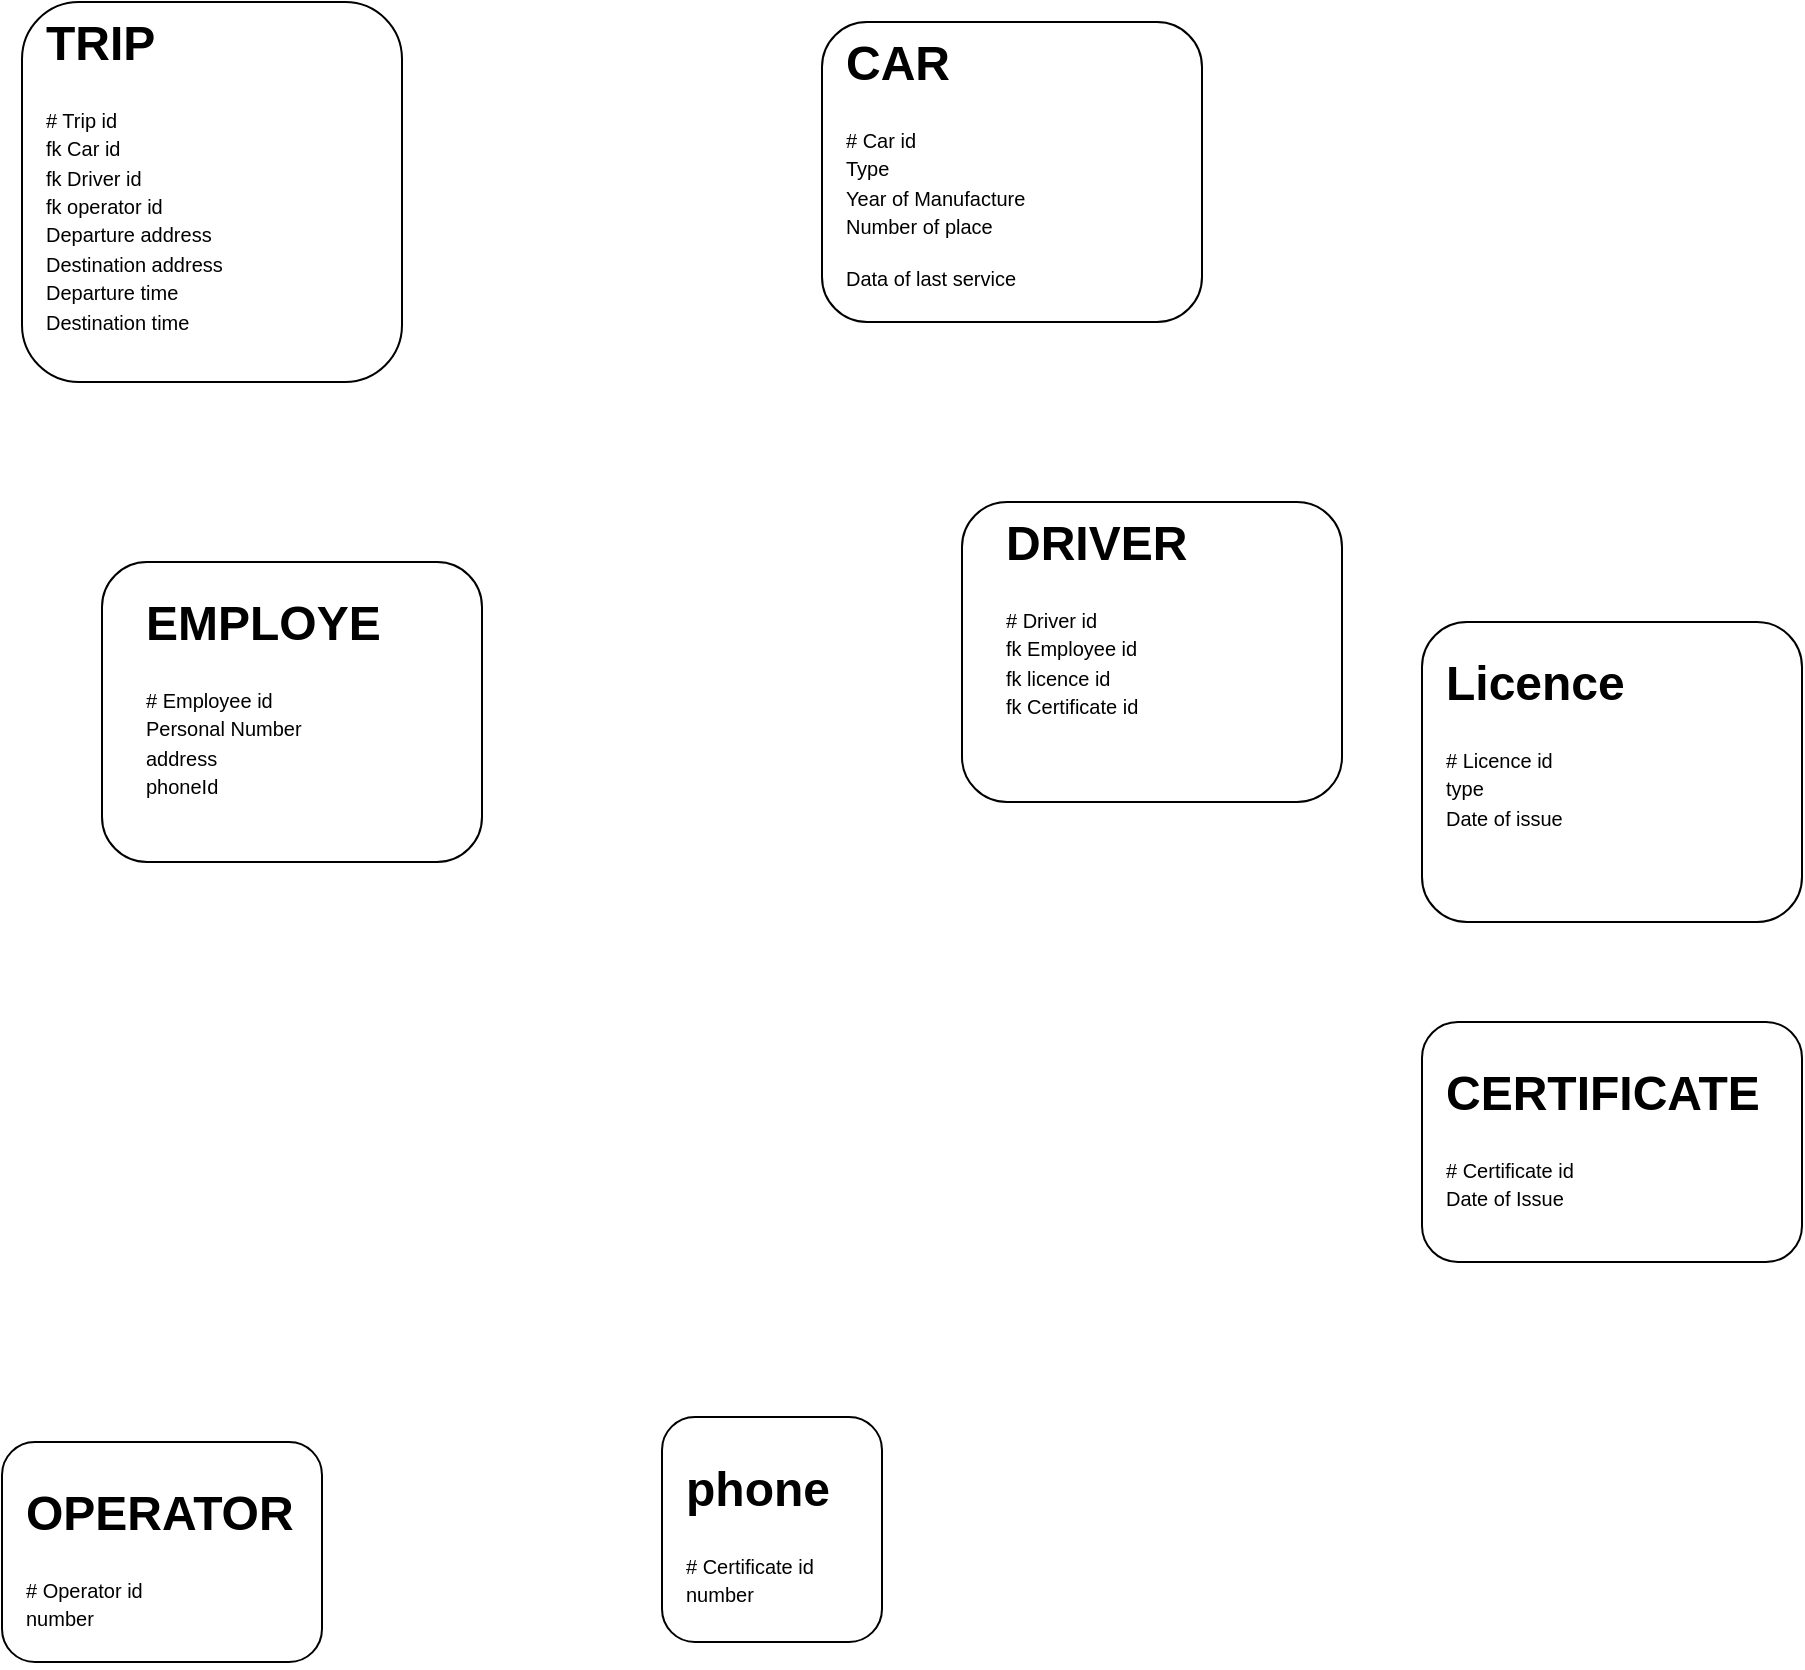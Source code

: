 <mxfile version="24.0.7" type="github">
  <diagram id="R2lEEEUBdFMjLlhIrx00" name="Page-1">
    <mxGraphModel dx="836" dy="469" grid="1" gridSize="10" guides="1" tooltips="1" connect="1" arrows="1" fold="1" page="1" pageScale="1" pageWidth="850" pageHeight="1100" math="0" shadow="0" extFonts="Permanent Marker^https://fonts.googleapis.com/css?family=Permanent+Marker">
      <root>
        <mxCell id="0" />
        <mxCell id="1" parent="0" />
        <mxCell id="gmLKkYJIJeNkMna4f-KU-1" value="" style="rounded=1;whiteSpace=wrap;html=1;" vertex="1" parent="1">
          <mxGeometry x="80" y="310" width="190" height="150" as="geometry" />
        </mxCell>
        <mxCell id="gmLKkYJIJeNkMna4f-KU-2" value="&lt;h1 style=&quot;margin-top: 0px;&quot;&gt;EMPLOYEE&lt;/h1&gt;&lt;p&gt;&lt;span style=&quot;font-size: 10px; background-color: initial;&quot;&gt;# Employee id&lt;/span&gt;&lt;br&gt;&lt;span style=&quot;font-size: 10px; background-color: initial;&quot;&gt;Personal Number&lt;/span&gt;&lt;br&gt;&lt;span style=&quot;background-color: initial; font-size: 10px;&quot;&gt;address&lt;/span&gt;&lt;br&gt;&lt;span style=&quot;background-color: initial; font-size: 10px;&quot;&gt;phoneId&lt;/span&gt;&lt;br&gt;&lt;/p&gt;&lt;p&gt;&lt;br&gt;&lt;/p&gt;&lt;p&gt;&lt;br&gt;&lt;/p&gt;" style="text;html=1;whiteSpace=wrap;overflow=hidden;rounded=0;" vertex="1" parent="1">
          <mxGeometry x="100" y="320" width="120" height="130" as="geometry" />
        </mxCell>
        <mxCell id="gmLKkYJIJeNkMna4f-KU-5" value="" style="rounded=1;whiteSpace=wrap;html=1;" vertex="1" parent="1">
          <mxGeometry x="40" y="30" width="190" height="190" as="geometry" />
        </mxCell>
        <mxCell id="gmLKkYJIJeNkMna4f-KU-6" value="&lt;h1 style=&quot;margin-top: 0px;&quot;&gt;TRIP&lt;/h1&gt;&lt;p&gt;&lt;span style=&quot;background-color: initial; font-size: 10px;&quot;&gt;# Trip id&lt;/span&gt;&lt;br&gt;&lt;span style=&quot;font-size: 10px; background-color: initial;&quot;&gt;fk Car id&lt;/span&gt;&lt;br&gt;&lt;span style=&quot;font-size: 10px; background-color: initial;&quot;&gt;fk Driver id&lt;/span&gt;&lt;br&gt;&lt;span style=&quot;font-size: 10px; background-color: initial;&quot;&gt;fk operator id&lt;/span&gt;&lt;br&gt;&lt;span style=&quot;font-size: 10px; background-color: initial;&quot;&gt;Departure address&lt;/span&gt;&lt;br&gt;&lt;span style=&quot;font-size: 10px; background-color: initial;&quot;&gt;Destination address&lt;/span&gt;&lt;br&gt;&lt;span style=&quot;font-size: 10px; background-color: initial;&quot;&gt;Departure time&lt;/span&gt;&lt;br&gt;&lt;span style=&quot;font-size: 10px; background-color: initial;&quot;&gt;Destination time&lt;/span&gt;&lt;br&gt;&lt;/p&gt;&lt;p&gt;&lt;br&gt;&lt;/p&gt;&lt;p&gt;&lt;br&gt;&lt;/p&gt;" style="text;html=1;whiteSpace=wrap;overflow=hidden;rounded=0;" vertex="1" parent="1">
          <mxGeometry x="50" y="30" width="170" height="170" as="geometry" />
        </mxCell>
        <mxCell id="gmLKkYJIJeNkMna4f-KU-7" value="" style="rounded=1;whiteSpace=wrap;html=1;" vertex="1" parent="1">
          <mxGeometry x="510" y="280" width="190" height="150" as="geometry" />
        </mxCell>
        <mxCell id="gmLKkYJIJeNkMna4f-KU-8" value="&lt;h1 style=&quot;margin-top: 0px;&quot;&gt;DRIVER&lt;/h1&gt;&lt;p&gt;&lt;span style=&quot;background-color: initial; font-size: 10px;&quot;&gt;# Driver id&lt;/span&gt;&lt;br&gt;&lt;span style=&quot;font-size: 10px; background-color: initial;&quot;&gt;fk Employee id&lt;/span&gt;&lt;br&gt;&lt;span style=&quot;font-size: 10px; background-color: initial;&quot;&gt;fk licence id&lt;/span&gt;&lt;br&gt;&lt;span style=&quot;font-size: 10px; background-color: initial;&quot;&gt;fk Certificate id&lt;/span&gt;&lt;br&gt;&lt;/p&gt;&lt;p&gt;&lt;br&gt;&lt;/p&gt;&lt;p&gt;&lt;br&gt;&lt;/p&gt;" style="text;html=1;whiteSpace=wrap;overflow=hidden;rounded=0;" vertex="1" parent="1">
          <mxGeometry x="530" y="280" width="130" height="120" as="geometry" />
        </mxCell>
        <mxCell id="gmLKkYJIJeNkMna4f-KU-9" value="" style="rounded=1;whiteSpace=wrap;html=1;" vertex="1" parent="1">
          <mxGeometry x="440" y="40" width="190" height="150" as="geometry" />
        </mxCell>
        <mxCell id="gmLKkYJIJeNkMna4f-KU-10" value="&lt;h1 style=&quot;margin-top: 0px;&quot;&gt;CAR&lt;/h1&gt;&lt;p&gt;&lt;span style=&quot;font-size: 10px; background-color: initial;&quot;&gt;# Car id&lt;/span&gt;&lt;br&gt;&lt;span style=&quot;font-size: 10px;&quot;&gt;Type&lt;/span&gt;&lt;br&gt;&lt;span style=&quot;font-size: 10px;&quot;&gt;Year of Manufacture&lt;/span&gt;&lt;br&gt;&lt;span style=&quot;font-size: 10px;&quot;&gt;Number of place&lt;/span&gt;&lt;/p&gt;&lt;p&gt;&lt;span style=&quot;font-size: 10px;&quot;&gt;Data of last service&lt;/span&gt;&lt;/p&gt;&lt;p&gt;&lt;br&gt;&lt;/p&gt;&lt;p&gt;&lt;br&gt;&lt;/p&gt;" style="text;html=1;whiteSpace=wrap;overflow=hidden;rounded=0;" vertex="1" parent="1">
          <mxGeometry x="450" y="40" width="140" height="135" as="geometry" />
        </mxCell>
        <mxCell id="gmLKkYJIJeNkMna4f-KU-11" value="" style="rounded=1;whiteSpace=wrap;html=1;" vertex="1" parent="1">
          <mxGeometry x="740" y="540" width="190" height="120" as="geometry" />
        </mxCell>
        <mxCell id="gmLKkYJIJeNkMna4f-KU-12" value="&lt;h1 style=&quot;margin-top: 0px;&quot;&gt;CERTIFICATE&lt;/h1&gt;&lt;p&gt;&lt;span style=&quot;background-color: initial; font-size: 10px;&quot;&gt;# Certificate id&lt;/span&gt;&lt;br&gt;&lt;span style=&quot;font-size: 10px;&quot;&gt;Date of Issue&lt;/span&gt;&lt;br&gt;&lt;/p&gt;&lt;p&gt;&lt;br&gt;&lt;/p&gt;&lt;p&gt;&lt;br&gt;&lt;/p&gt;" style="text;html=1;whiteSpace=wrap;overflow=hidden;rounded=0;" vertex="1" parent="1">
          <mxGeometry x="750" y="555" width="160" height="85" as="geometry" />
        </mxCell>
        <mxCell id="gmLKkYJIJeNkMna4f-KU-13" value="" style="rounded=1;whiteSpace=wrap;html=1;" vertex="1" parent="1">
          <mxGeometry x="740" y="340" width="190" height="150" as="geometry" />
        </mxCell>
        <mxCell id="gmLKkYJIJeNkMna4f-KU-14" value="&lt;h1 style=&quot;margin-top: 0px;&quot;&gt;Licence&lt;/h1&gt;&lt;p&gt;&lt;span style=&quot;background-color: initial; font-size: 10px;&quot;&gt;# Licence id&lt;/span&gt;&lt;br&gt;&lt;span style=&quot;font-size: 10px;&quot;&gt;type&lt;/span&gt;&lt;br&gt;&lt;span style=&quot;font-size: 10px;&quot;&gt;Date of issue&lt;/span&gt;&lt;br&gt;&lt;br&gt;&lt;/p&gt;&lt;p&gt;&lt;br&gt;&lt;/p&gt;&lt;p&gt;&lt;br&gt;&lt;/p&gt;" style="text;html=1;whiteSpace=wrap;overflow=hidden;rounded=0;" vertex="1" parent="1">
          <mxGeometry x="750" y="350" width="130" height="120" as="geometry" />
        </mxCell>
        <mxCell id="gmLKkYJIJeNkMna4f-KU-15" value="" style="rounded=1;whiteSpace=wrap;html=1;" vertex="1" parent="1">
          <mxGeometry x="360" y="737.5" width="110" height="112.5" as="geometry" />
        </mxCell>
        <mxCell id="gmLKkYJIJeNkMna4f-KU-16" value="&lt;h1 style=&quot;margin-top: 0px;&quot;&gt;phone&lt;/h1&gt;&lt;p&gt;&lt;span style=&quot;background-color: initial; font-size: 10px;&quot;&gt;# Certificate id&lt;/span&gt;&lt;br&gt;&lt;span style=&quot;font-size: 10px;&quot;&gt;number&lt;/span&gt;&lt;/p&gt;&lt;p&gt;&lt;br&gt;&lt;/p&gt;&lt;p&gt;&lt;br&gt;&lt;/p&gt;" style="text;html=1;whiteSpace=wrap;overflow=hidden;rounded=0;" vertex="1" parent="1">
          <mxGeometry x="370" y="752.5" width="90" height="87.5" as="geometry" />
        </mxCell>
        <mxCell id="gmLKkYJIJeNkMna4f-KU-17" value="" style="rounded=1;whiteSpace=wrap;html=1;" vertex="1" parent="1">
          <mxGeometry x="30" y="750" width="160" height="110" as="geometry" />
        </mxCell>
        <mxCell id="gmLKkYJIJeNkMna4f-KU-18" value="&lt;h1 style=&quot;margin-top: 0px;&quot;&gt;OPERATOR&lt;/h1&gt;&lt;p&gt;&lt;span style=&quot;background-color: initial; font-size: 10px;&quot;&gt;# Operator id&lt;/span&gt;&lt;br&gt;&lt;span style=&quot;font-size: 10px;&quot;&gt;number&lt;/span&gt;&lt;/p&gt;&lt;p&gt;&lt;br&gt;&lt;/p&gt;&lt;p&gt;&lt;br&gt;&lt;/p&gt;" style="text;html=1;whiteSpace=wrap;overflow=hidden;rounded=0;" vertex="1" parent="1">
          <mxGeometry x="40" y="765" width="140" height="95" as="geometry" />
        </mxCell>
      </root>
    </mxGraphModel>
  </diagram>
</mxfile>

